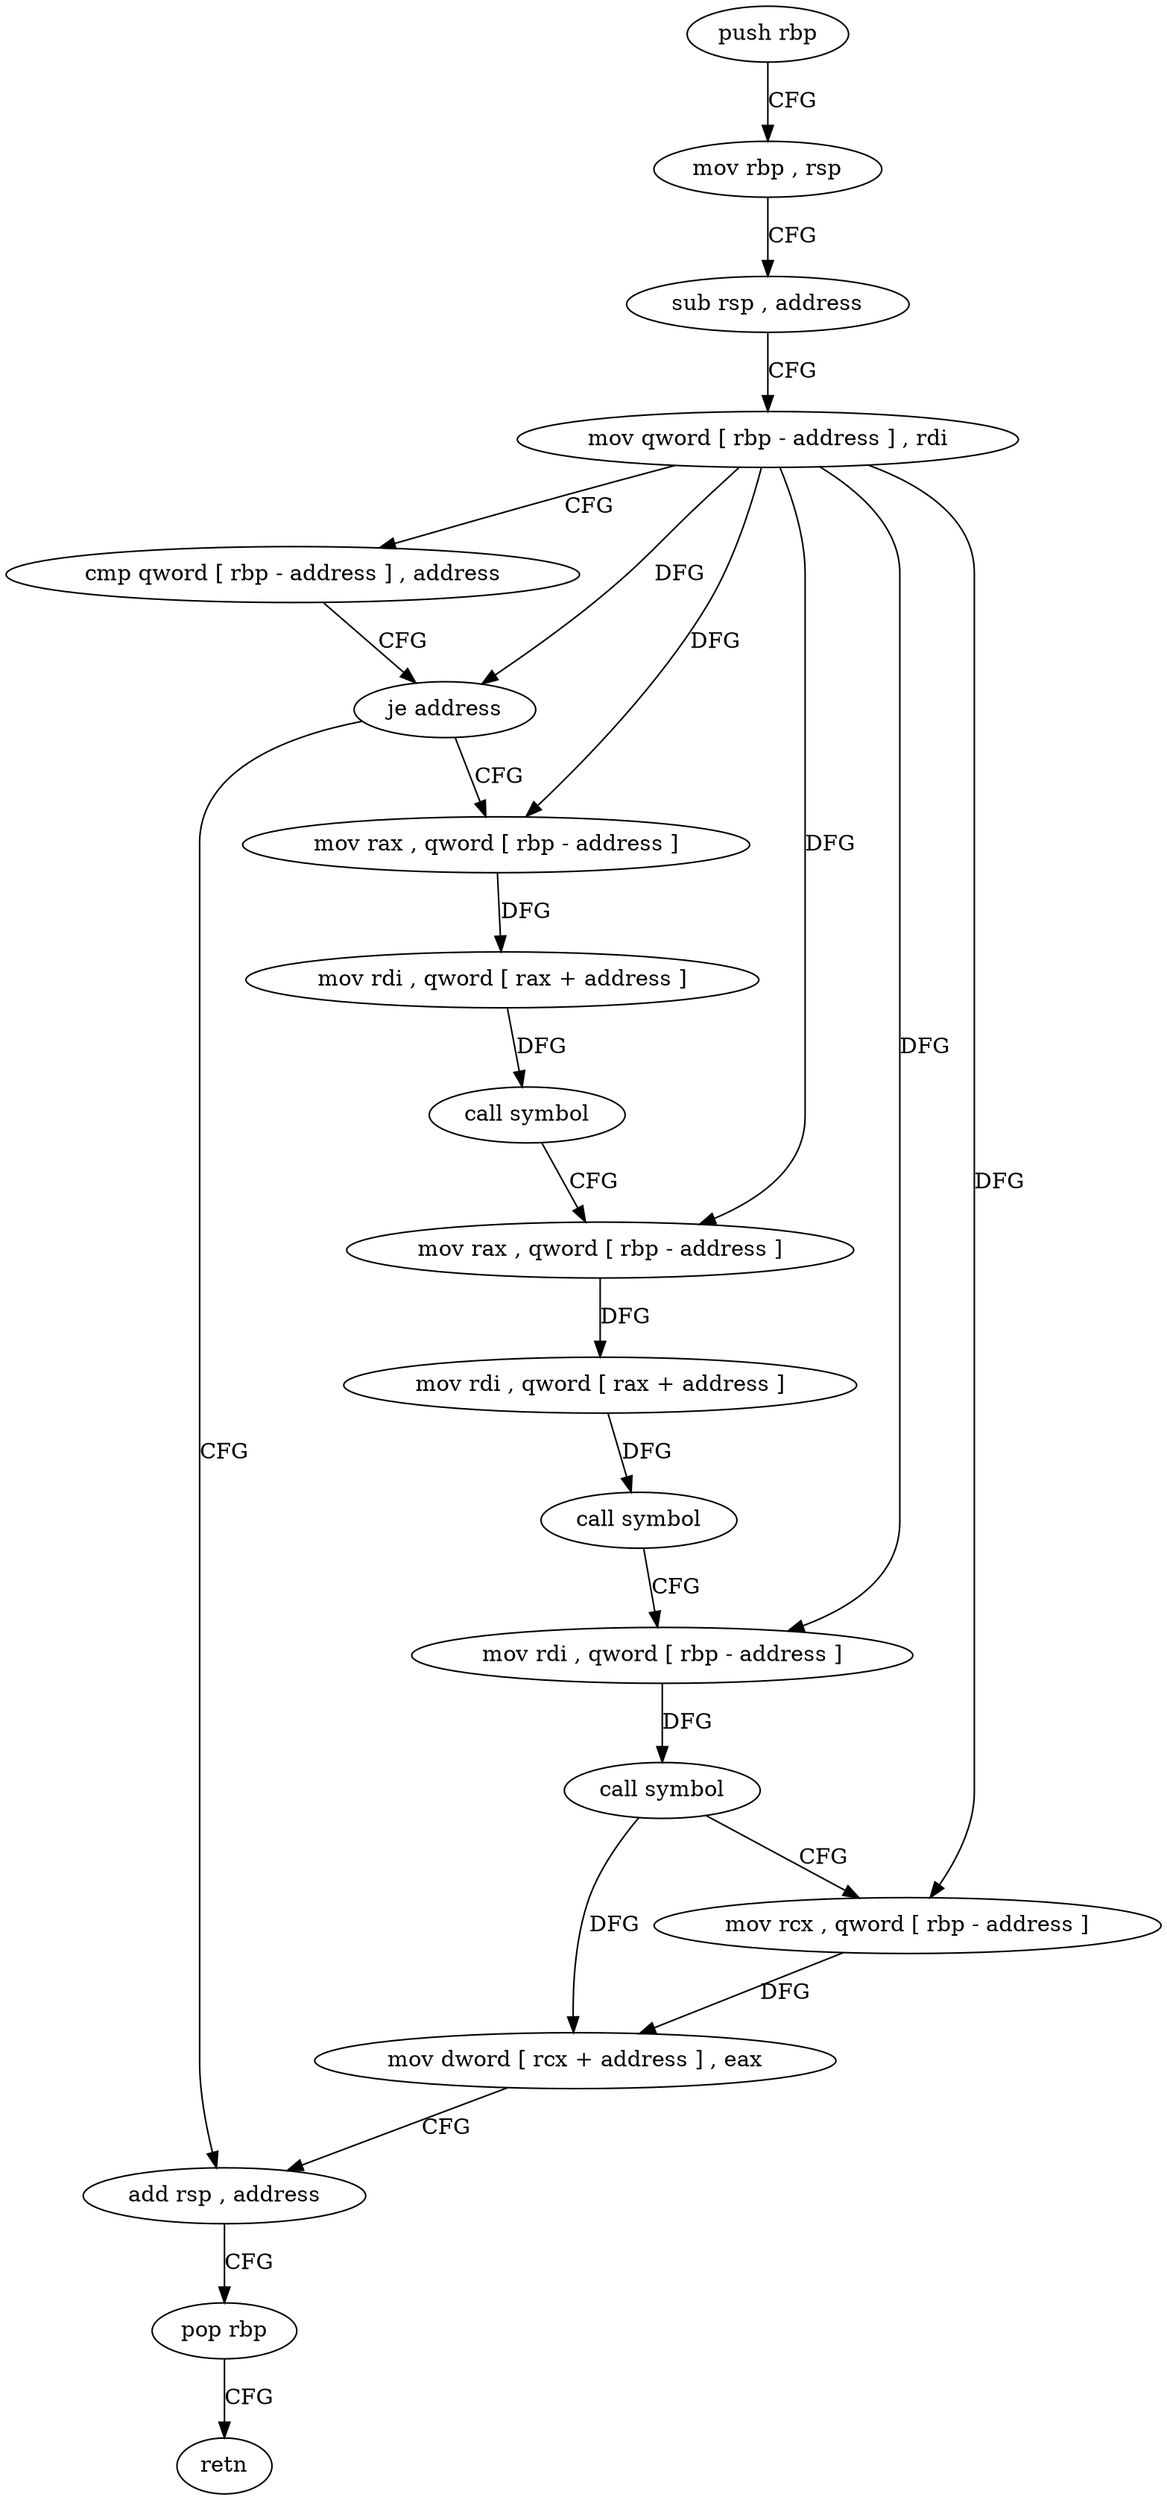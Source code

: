 digraph "func" {
"4233616" [label = "push rbp" ]
"4233617" [label = "mov rbp , rsp" ]
"4233620" [label = "sub rsp , address" ]
"4233624" [label = "mov qword [ rbp - address ] , rdi" ]
"4233628" [label = "cmp qword [ rbp - address ] , address" ]
"4233633" [label = "je address" ]
"4233687" [label = "add rsp , address" ]
"4233639" [label = "mov rax , qword [ rbp - address ]" ]
"4233691" [label = "pop rbp" ]
"4233692" [label = "retn" ]
"4233643" [label = "mov rdi , qword [ rax + address ]" ]
"4233650" [label = "call symbol" ]
"4233655" [label = "mov rax , qword [ rbp - address ]" ]
"4233659" [label = "mov rdi , qword [ rax + address ]" ]
"4233666" [label = "call symbol" ]
"4233671" [label = "mov rdi , qword [ rbp - address ]" ]
"4233675" [label = "call symbol" ]
"4233680" [label = "mov rcx , qword [ rbp - address ]" ]
"4233684" [label = "mov dword [ rcx + address ] , eax" ]
"4233616" -> "4233617" [ label = "CFG" ]
"4233617" -> "4233620" [ label = "CFG" ]
"4233620" -> "4233624" [ label = "CFG" ]
"4233624" -> "4233628" [ label = "CFG" ]
"4233624" -> "4233633" [ label = "DFG" ]
"4233624" -> "4233639" [ label = "DFG" ]
"4233624" -> "4233655" [ label = "DFG" ]
"4233624" -> "4233671" [ label = "DFG" ]
"4233624" -> "4233680" [ label = "DFG" ]
"4233628" -> "4233633" [ label = "CFG" ]
"4233633" -> "4233687" [ label = "CFG" ]
"4233633" -> "4233639" [ label = "CFG" ]
"4233687" -> "4233691" [ label = "CFG" ]
"4233639" -> "4233643" [ label = "DFG" ]
"4233691" -> "4233692" [ label = "CFG" ]
"4233643" -> "4233650" [ label = "DFG" ]
"4233650" -> "4233655" [ label = "CFG" ]
"4233655" -> "4233659" [ label = "DFG" ]
"4233659" -> "4233666" [ label = "DFG" ]
"4233666" -> "4233671" [ label = "CFG" ]
"4233671" -> "4233675" [ label = "DFG" ]
"4233675" -> "4233680" [ label = "CFG" ]
"4233675" -> "4233684" [ label = "DFG" ]
"4233680" -> "4233684" [ label = "DFG" ]
"4233684" -> "4233687" [ label = "CFG" ]
}
